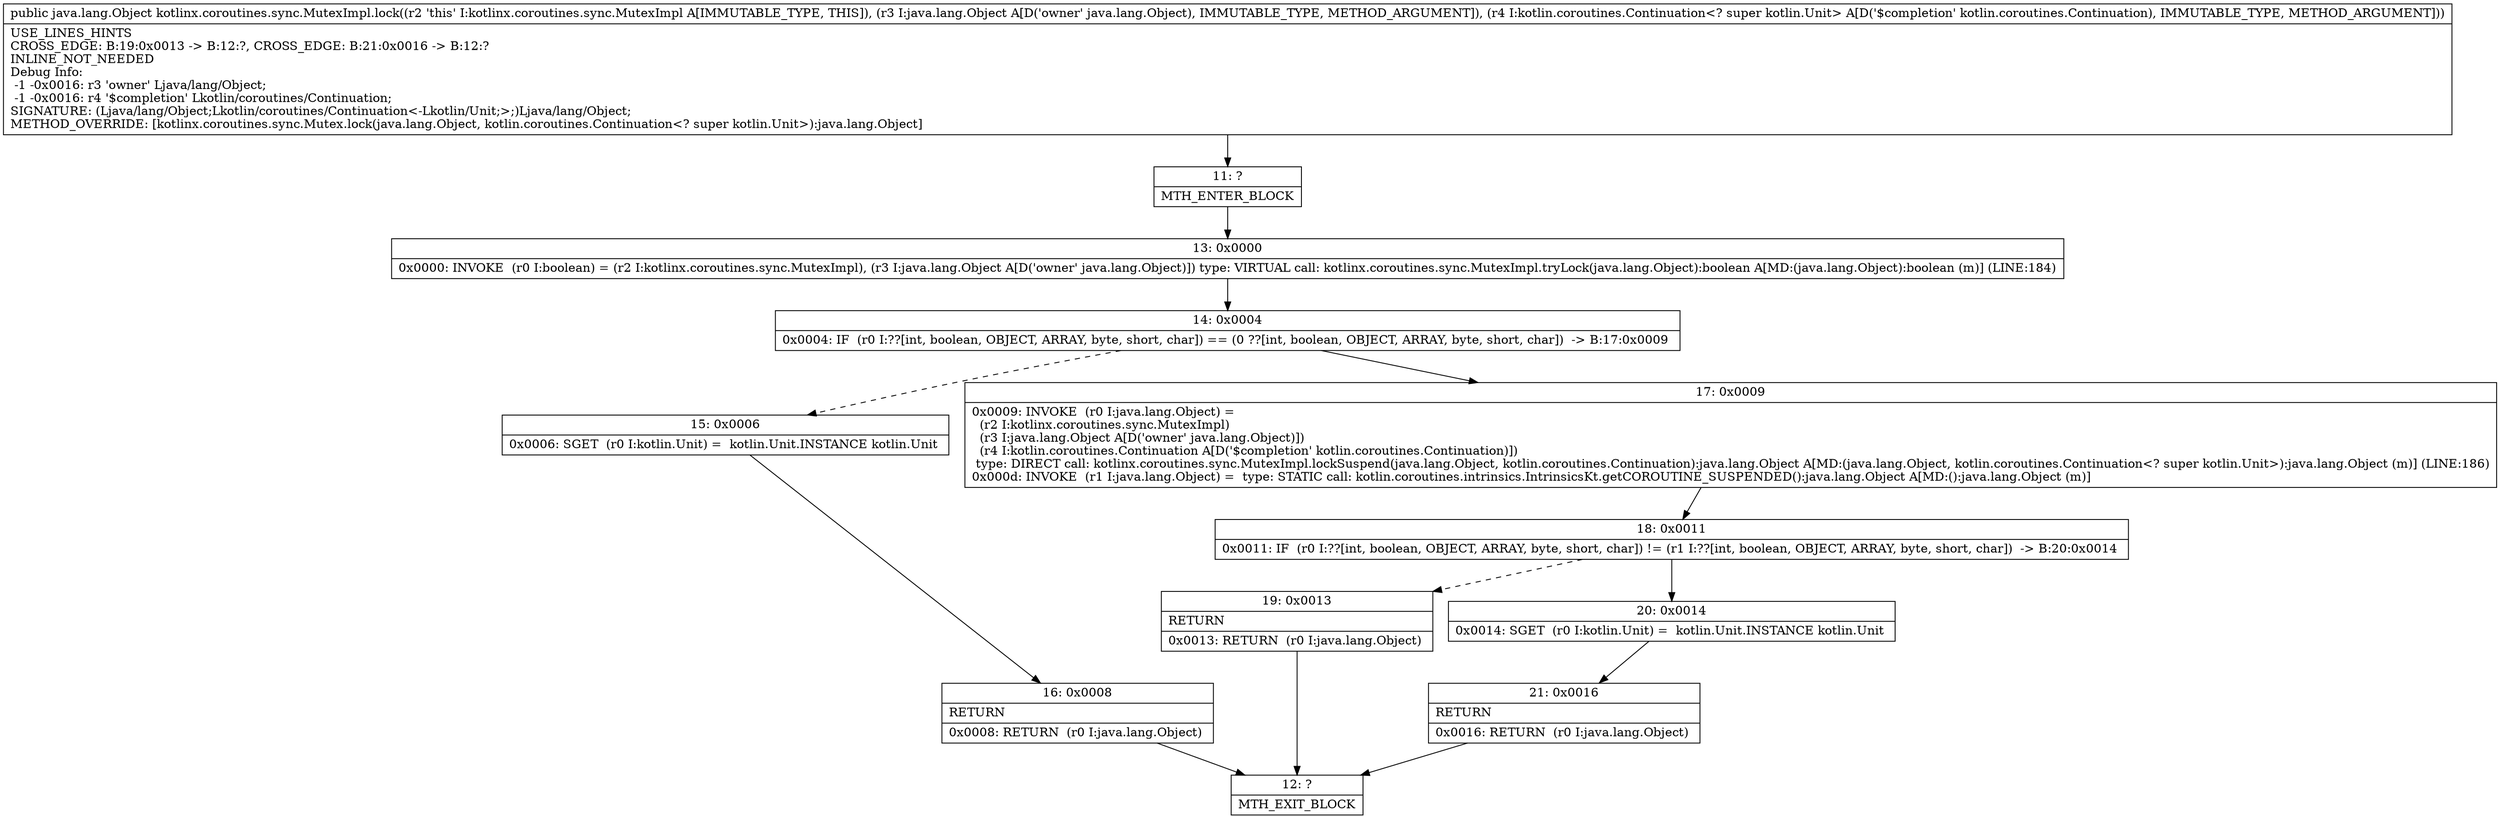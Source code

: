 digraph "CFG forkotlinx.coroutines.sync.MutexImpl.lock(Ljava\/lang\/Object;Lkotlin\/coroutines\/Continuation;)Ljava\/lang\/Object;" {
Node_11 [shape=record,label="{11\:\ ?|MTH_ENTER_BLOCK\l}"];
Node_13 [shape=record,label="{13\:\ 0x0000|0x0000: INVOKE  (r0 I:boolean) = (r2 I:kotlinx.coroutines.sync.MutexImpl), (r3 I:java.lang.Object A[D('owner' java.lang.Object)]) type: VIRTUAL call: kotlinx.coroutines.sync.MutexImpl.tryLock(java.lang.Object):boolean A[MD:(java.lang.Object):boolean (m)] (LINE:184)\l}"];
Node_14 [shape=record,label="{14\:\ 0x0004|0x0004: IF  (r0 I:??[int, boolean, OBJECT, ARRAY, byte, short, char]) == (0 ??[int, boolean, OBJECT, ARRAY, byte, short, char])  \-\> B:17:0x0009 \l}"];
Node_15 [shape=record,label="{15\:\ 0x0006|0x0006: SGET  (r0 I:kotlin.Unit) =  kotlin.Unit.INSTANCE kotlin.Unit \l}"];
Node_16 [shape=record,label="{16\:\ 0x0008|RETURN\l|0x0008: RETURN  (r0 I:java.lang.Object) \l}"];
Node_12 [shape=record,label="{12\:\ ?|MTH_EXIT_BLOCK\l}"];
Node_17 [shape=record,label="{17\:\ 0x0009|0x0009: INVOKE  (r0 I:java.lang.Object) = \l  (r2 I:kotlinx.coroutines.sync.MutexImpl)\l  (r3 I:java.lang.Object A[D('owner' java.lang.Object)])\l  (r4 I:kotlin.coroutines.Continuation A[D('$completion' kotlin.coroutines.Continuation)])\l type: DIRECT call: kotlinx.coroutines.sync.MutexImpl.lockSuspend(java.lang.Object, kotlin.coroutines.Continuation):java.lang.Object A[MD:(java.lang.Object, kotlin.coroutines.Continuation\<? super kotlin.Unit\>):java.lang.Object (m)] (LINE:186)\l0x000d: INVOKE  (r1 I:java.lang.Object) =  type: STATIC call: kotlin.coroutines.intrinsics.IntrinsicsKt.getCOROUTINE_SUSPENDED():java.lang.Object A[MD:():java.lang.Object (m)]\l}"];
Node_18 [shape=record,label="{18\:\ 0x0011|0x0011: IF  (r0 I:??[int, boolean, OBJECT, ARRAY, byte, short, char]) != (r1 I:??[int, boolean, OBJECT, ARRAY, byte, short, char])  \-\> B:20:0x0014 \l}"];
Node_19 [shape=record,label="{19\:\ 0x0013|RETURN\l|0x0013: RETURN  (r0 I:java.lang.Object) \l}"];
Node_20 [shape=record,label="{20\:\ 0x0014|0x0014: SGET  (r0 I:kotlin.Unit) =  kotlin.Unit.INSTANCE kotlin.Unit \l}"];
Node_21 [shape=record,label="{21\:\ 0x0016|RETURN\l|0x0016: RETURN  (r0 I:java.lang.Object) \l}"];
MethodNode[shape=record,label="{public java.lang.Object kotlinx.coroutines.sync.MutexImpl.lock((r2 'this' I:kotlinx.coroutines.sync.MutexImpl A[IMMUTABLE_TYPE, THIS]), (r3 I:java.lang.Object A[D('owner' java.lang.Object), IMMUTABLE_TYPE, METHOD_ARGUMENT]), (r4 I:kotlin.coroutines.Continuation\<? super kotlin.Unit\> A[D('$completion' kotlin.coroutines.Continuation), IMMUTABLE_TYPE, METHOD_ARGUMENT]))  | USE_LINES_HINTS\lCROSS_EDGE: B:19:0x0013 \-\> B:12:?, CROSS_EDGE: B:21:0x0016 \-\> B:12:?\lINLINE_NOT_NEEDED\lDebug Info:\l  \-1 \-0x0016: r3 'owner' Ljava\/lang\/Object;\l  \-1 \-0x0016: r4 '$completion' Lkotlin\/coroutines\/Continuation;\lSIGNATURE: (Ljava\/lang\/Object;Lkotlin\/coroutines\/Continuation\<\-Lkotlin\/Unit;\>;)Ljava\/lang\/Object;\lMETHOD_OVERRIDE: [kotlinx.coroutines.sync.Mutex.lock(java.lang.Object, kotlin.coroutines.Continuation\<? super kotlin.Unit\>):java.lang.Object]\l}"];
MethodNode -> Node_11;Node_11 -> Node_13;
Node_13 -> Node_14;
Node_14 -> Node_15[style=dashed];
Node_14 -> Node_17;
Node_15 -> Node_16;
Node_16 -> Node_12;
Node_17 -> Node_18;
Node_18 -> Node_19[style=dashed];
Node_18 -> Node_20;
Node_19 -> Node_12;
Node_20 -> Node_21;
Node_21 -> Node_12;
}

